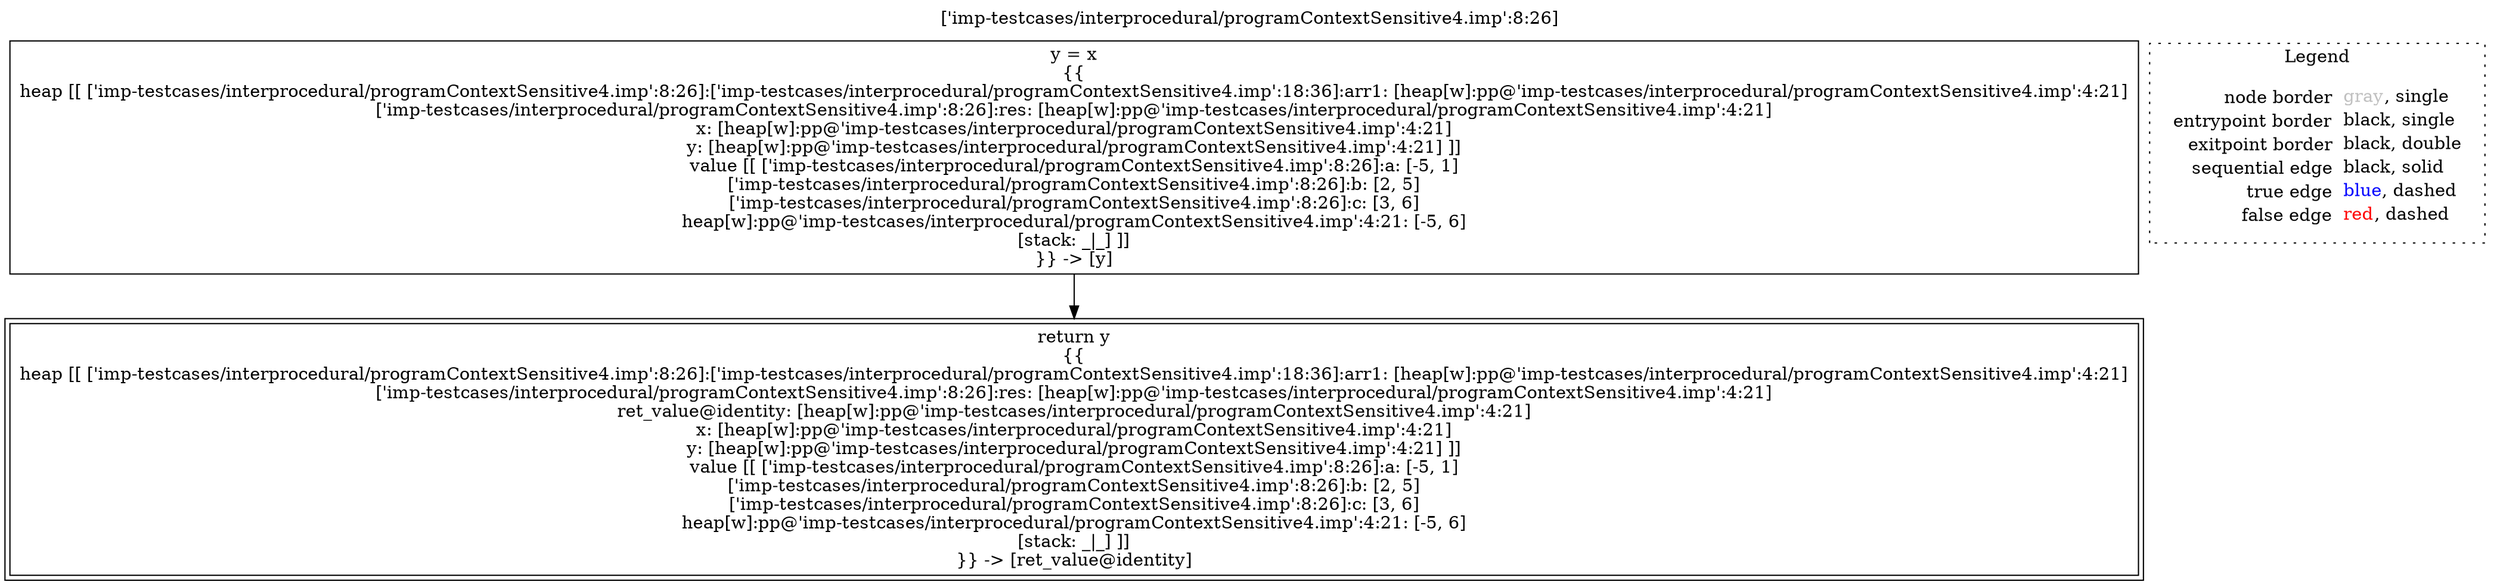 digraph {
	labelloc="t";
	label="['imp-testcases/interprocedural/programContextSensitive4.imp':8:26]";
	"node0" [shape="rect",color="black",label=<y = x<BR/>{{<BR/>heap [[ ['imp-testcases/interprocedural/programContextSensitive4.imp':8:26]:['imp-testcases/interprocedural/programContextSensitive4.imp':18:36]:arr1: [heap[w]:pp@'imp-testcases/interprocedural/programContextSensitive4.imp':4:21]<BR/>['imp-testcases/interprocedural/programContextSensitive4.imp':8:26]:res: [heap[w]:pp@'imp-testcases/interprocedural/programContextSensitive4.imp':4:21]<BR/>x: [heap[w]:pp@'imp-testcases/interprocedural/programContextSensitive4.imp':4:21]<BR/>y: [heap[w]:pp@'imp-testcases/interprocedural/programContextSensitive4.imp':4:21] ]]<BR/>value [[ ['imp-testcases/interprocedural/programContextSensitive4.imp':8:26]:a: [-5, 1]<BR/>['imp-testcases/interprocedural/programContextSensitive4.imp':8:26]:b: [2, 5]<BR/>['imp-testcases/interprocedural/programContextSensitive4.imp':8:26]:c: [3, 6]<BR/>heap[w]:pp@'imp-testcases/interprocedural/programContextSensitive4.imp':4:21: [-5, 6]<BR/>[stack: _|_] ]]<BR/>}} -&gt; [y]>];
	"node1" [shape="rect",color="black",peripheries="2",label=<return y<BR/>{{<BR/>heap [[ ['imp-testcases/interprocedural/programContextSensitive4.imp':8:26]:['imp-testcases/interprocedural/programContextSensitive4.imp':18:36]:arr1: [heap[w]:pp@'imp-testcases/interprocedural/programContextSensitive4.imp':4:21]<BR/>['imp-testcases/interprocedural/programContextSensitive4.imp':8:26]:res: [heap[w]:pp@'imp-testcases/interprocedural/programContextSensitive4.imp':4:21]<BR/>ret_value@identity: [heap[w]:pp@'imp-testcases/interprocedural/programContextSensitive4.imp':4:21]<BR/>x: [heap[w]:pp@'imp-testcases/interprocedural/programContextSensitive4.imp':4:21]<BR/>y: [heap[w]:pp@'imp-testcases/interprocedural/programContextSensitive4.imp':4:21] ]]<BR/>value [[ ['imp-testcases/interprocedural/programContextSensitive4.imp':8:26]:a: [-5, 1]<BR/>['imp-testcases/interprocedural/programContextSensitive4.imp':8:26]:b: [2, 5]<BR/>['imp-testcases/interprocedural/programContextSensitive4.imp':8:26]:c: [3, 6]<BR/>heap[w]:pp@'imp-testcases/interprocedural/programContextSensitive4.imp':4:21: [-5, 6]<BR/>[stack: _|_] ]]<BR/>}} -&gt; [ret_value@identity]>];
	"node0" -> "node1" [color="black"];
subgraph cluster_legend {
	label="Legend";
	style=dotted;
	node [shape=plaintext];
	"legend" [label=<<table border="0" cellpadding="2" cellspacing="0" cellborder="0"><tr><td align="right">node border&nbsp;</td><td align="left"><font color="gray">gray</font>, single</td></tr><tr><td align="right">entrypoint border&nbsp;</td><td align="left"><font color="black">black</font>, single</td></tr><tr><td align="right">exitpoint border&nbsp;</td><td align="left"><font color="black">black</font>, double</td></tr><tr><td align="right">sequential edge&nbsp;</td><td align="left"><font color="black">black</font>, solid</td></tr><tr><td align="right">true edge&nbsp;</td><td align="left"><font color="blue">blue</font>, dashed</td></tr><tr><td align="right">false edge&nbsp;</td><td align="left"><font color="red">red</font>, dashed</td></tr></table>>];
}

}
